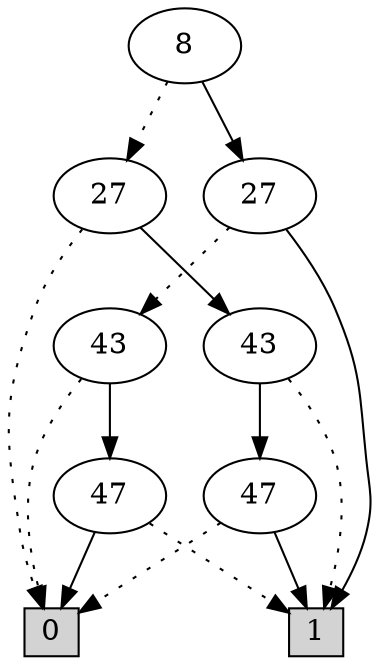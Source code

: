 digraph G {
0 [shape=box, label="0", style=filled, shape=box, height=0.3, width=0.3];
1 [shape=box, label="1", style=filled, shape=box, height=0.3, width=0.3];
3348 [label="8"];
3348 -> 3343 [style=dotted];
3348 -> 3347 [style=filled];
3343 [label="27"];
3343 -> 0 [style=dotted];
3343 -> 3291 [style=filled];
3291 [label="43"];
3291 -> 1 [style=dotted];
3291 -> 96 [style=filled];
96 [label="47"];
96 -> 0 [style=dotted];
96 -> 1 [style=filled];
3347 [label="27"];
3347 -> 3292 [style=dotted];
3347 -> 1 [style=filled];
3292 [label="43"];
3292 -> 0 [style=dotted];
3292 -> 97 [style=filled];
97 [label="47"];
97 -> 1 [style=dotted];
97 -> 0 [style=filled];
}
